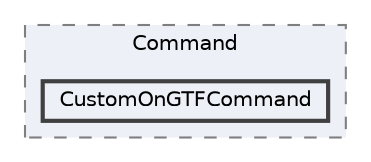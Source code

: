 digraph "C:/Users/むずでょ/Documents/Unity Projects/RMU-1-00-00-Research/Assets/RPGMaker/Codebase/Editor/OutlineEditor/Command/CustomOnGTFCommand"
{
 // LATEX_PDF_SIZE
  bgcolor="transparent";
  edge [fontname=Helvetica,fontsize=10,labelfontname=Helvetica,labelfontsize=10];
  node [fontname=Helvetica,fontsize=10,shape=box,height=0.2,width=0.4];
  compound=true
  subgraph clusterdir_46312c459f717f4b93ac69c90a75b487 {
    graph [ bgcolor="#edf0f7", pencolor="grey50", label="Command", fontname=Helvetica,fontsize=10 style="filled,dashed", URL="dir_46312c459f717f4b93ac69c90a75b487.html",tooltip=""]
  dir_a2e58209f63d8f3849ffd0126968f43c [label="CustomOnGTFCommand", fillcolor="#edf0f7", color="grey25", style="filled,bold", URL="dir_a2e58209f63d8f3849ffd0126968f43c.html",tooltip=""];
  }
}
